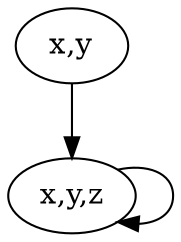 digraph Figure1 {
node[shape=oval];
1[label="x,y"];
node[shape=oval];
2[label="x,y,z"];
1->2;
2->2;
}
